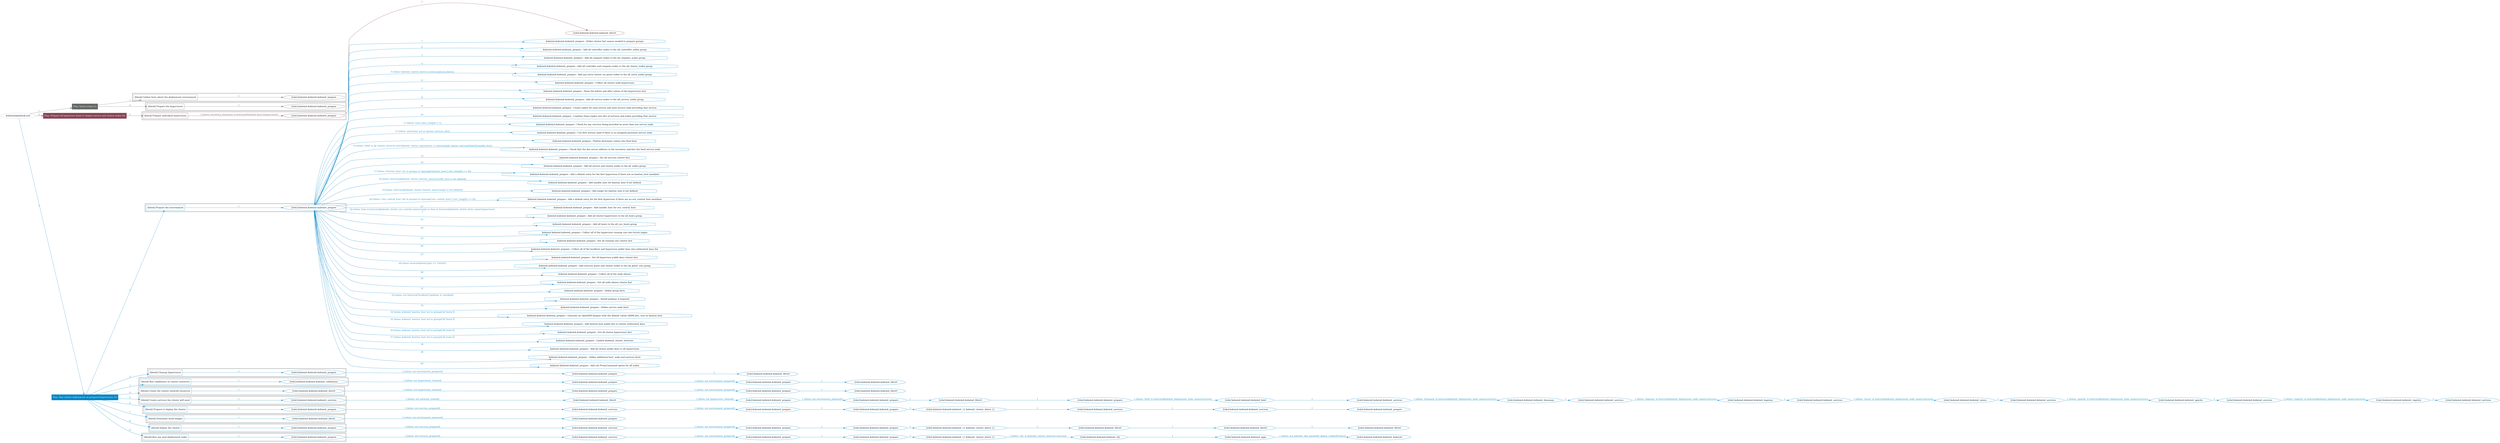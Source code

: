 digraph {
	graph [concentrate=true ordering=in rankdir=LR ratio=fill]
	edge [esep=5 sep=10]
	"kubeinit/playbook.yml" [id=root_node style=dotted]
	play_73b76b6a [label="Play: Initial setup (1)" color="#636964" fontcolor="#ffffff" id=play_73b76b6a shape=box style=filled tooltip=localhost]
	"kubeinit/playbook.yml" -> play_73b76b6a [label="1 " color="#636964" fontcolor="#636964" id=edge_16acecd1 labeltooltip="1 " tooltip="1 "]
	subgraph "kubeinit.kubeinit.kubeinit_prepare" {
		role_2f61839b [label="[role] kubeinit.kubeinit.kubeinit_prepare" color="#636964" id=role_2f61839b tooltip="kubeinit.kubeinit.kubeinit_prepare"]
	}
	subgraph "kubeinit.kubeinit.kubeinit_prepare" {
		role_3e733526 [label="[role] kubeinit.kubeinit.kubeinit_prepare" color="#636964" id=role_3e733526 tooltip="kubeinit.kubeinit.kubeinit_prepare"]
	}
	subgraph "Play: Initial setup (1)" {
		play_73b76b6a -> block_69fe0d8d [label=1 color="#636964" fontcolor="#636964" id=edge_f6500533 labeltooltip=1 tooltip=1]
		subgraph cluster_block_69fe0d8d {
			block_69fe0d8d [label="[block] Gather facts about the deployment environment" color="#636964" id=block_69fe0d8d labeltooltip="Gather facts about the deployment environment" shape=box tooltip="Gather facts about the deployment environment"]
			block_69fe0d8d -> role_2f61839b [label="1 " color="#636964" fontcolor="#636964" id=edge_cdb7c0dc labeltooltip="1 " tooltip="1 "]
		}
		play_73b76b6a -> block_75d176c7 [label=2 color="#636964" fontcolor="#636964" id=edge_4c763847 labeltooltip=2 tooltip=2]
		subgraph cluster_block_75d176c7 {
			block_75d176c7 [label="[block] Prepare the hypervisors" color="#636964" id=block_75d176c7 labeltooltip="Prepare the hypervisors" shape=box tooltip="Prepare the hypervisors"]
			block_75d176c7 -> role_3e733526 [label="1 " color="#636964" fontcolor="#636964" id=edge_236425ea labeltooltip="1 " tooltip="1 "]
		}
	}
	play_a31fc24a [label="Play: Prepare all hypervisor hosts to deploy service and cluster nodes (0)" color="#874556" fontcolor="#ffffff" id=play_a31fc24a shape=box style=filled tooltip="Play: Prepare all hypervisor hosts to deploy service and cluster nodes (0)"]
	"kubeinit/playbook.yml" -> play_a31fc24a [label="2 " color="#874556" fontcolor="#874556" id=edge_2d632c13 labeltooltip="2 " tooltip="2 "]
	subgraph "kubeinit.kubeinit.kubeinit_libvirt" {
		role_e6165d3b [label="[role] kubeinit.kubeinit.kubeinit_libvirt" color="#874556" id=role_e6165d3b tooltip="kubeinit.kubeinit.kubeinit_libvirt"]
	}
	subgraph "kubeinit.kubeinit.kubeinit_prepare" {
		role_9c945672 [label="[role] kubeinit.kubeinit.kubeinit_prepare" color="#874556" id=role_9c945672 tooltip="kubeinit.kubeinit.kubeinit_prepare"]
		role_9c945672 -> role_e6165d3b [label="1 " color="#874556" fontcolor="#874556" id=edge_d4b76ff3 labeltooltip="1 " tooltip="1 "]
	}
	subgraph "Play: Prepare all hypervisor hosts to deploy service and cluster nodes (0)" {
		play_a31fc24a -> block_17344ca9 [label=1 color="#874556" fontcolor="#874556" id=edge_82e860bd labeltooltip=1 tooltip=1]
		subgraph cluster_block_17344ca9 {
			block_17344ca9 [label="[block] Prepare individual hypervisors" color="#874556" id=block_17344ca9 labeltooltip="Prepare individual hypervisors" shape=box tooltip="Prepare individual hypervisors"]
			block_17344ca9 -> role_9c945672 [label="1 [when: inventory_hostname in hostvars['kubeinit-facts'].hypervisors]" color="#874556" fontcolor="#874556" id=edge_4dbf9029 labeltooltip="1 [when: inventory_hostname in hostvars['kubeinit-facts'].hypervisors]" tooltip="1 [when: inventory_hostname in hostvars['kubeinit-facts'].hypervisors]"]
		}
	}
	play_bbf5d39c [label="Play: Run cluster deployment on prepared hypervisors (1)" color="#0686c6" fontcolor="#ffffff" id=play_bbf5d39c shape=box style=filled tooltip=localhost]
	"kubeinit/playbook.yml" -> play_bbf5d39c [label="3 " color="#0686c6" fontcolor="#0686c6" id=edge_fc326a2b labeltooltip="3 " tooltip="3 "]
	subgraph "kubeinit.kubeinit.kubeinit_prepare" {
		role_f36d110a [label="[role] kubeinit.kubeinit.kubeinit_prepare" color="#0686c6" id=role_f36d110a tooltip="kubeinit.kubeinit.kubeinit_prepare"]
		task_db462e8d [label="kubeinit.kubeinit.kubeinit_prepare : Define cluster fact names needed to prepare groups" color="#0686c6" id=task_db462e8d shape=octagon tooltip="kubeinit.kubeinit.kubeinit_prepare : Define cluster fact names needed to prepare groups"]
		role_f36d110a -> task_db462e8d [label="1 " color="#0686c6" fontcolor="#0686c6" id=edge_c4bf84b4 labeltooltip="1 " tooltip="1 "]
		task_4a3d41e0 [label="kubeinit.kubeinit.kubeinit_prepare : Add all controller nodes to the all_controller_nodes group" color="#0686c6" id=task_4a3d41e0 shape=octagon tooltip="kubeinit.kubeinit.kubeinit_prepare : Add all controller nodes to the all_controller_nodes group"]
		role_f36d110a -> task_4a3d41e0 [label="2 " color="#0686c6" fontcolor="#0686c6" id=edge_b9a98baa labeltooltip="2 " tooltip="2 "]
		task_fcd74aa6 [label="kubeinit.kubeinit.kubeinit_prepare : Add all compute nodes to the all_compute_nodes group" color="#0686c6" id=task_fcd74aa6 shape=octagon tooltip="kubeinit.kubeinit.kubeinit_prepare : Add all compute nodes to the all_compute_nodes group"]
		role_f36d110a -> task_fcd74aa6 [label="3 " color="#0686c6" fontcolor="#0686c6" id=edge_c36bd62c labeltooltip="3 " tooltip="3 "]
		task_e6ed1ff9 [label="kubeinit.kubeinit.kubeinit_prepare : Add all controller and compute nodes to the all_cluster_nodes group" color="#0686c6" id=task_e6ed1ff9 shape=octagon tooltip="kubeinit.kubeinit.kubeinit_prepare : Add all controller and compute nodes to the all_cluster_nodes group"]
		role_f36d110a -> task_e6ed1ff9 [label="4 " color="#0686c6" fontcolor="#0686c6" id=edge_cfb8c290 labeltooltip="4 " tooltip="4 "]
		task_453f6b3c [label="kubeinit.kubeinit.kubeinit_prepare : Add any extra cluster vm guest nodes to the all_extra_nodes group" color="#0686c6" id=task_453f6b3c shape=octagon tooltip="kubeinit.kubeinit.kubeinit_prepare : Add any extra cluster vm guest nodes to the all_extra_nodes group"]
		role_f36d110a -> task_453f6b3c [label="5 [when: kubeinit_cluster_distro in hostvars[item].distro]" color="#0686c6" fontcolor="#0686c6" id=edge_2adcb3af labeltooltip="5 [when: kubeinit_cluster_distro in hostvars[item].distro]" tooltip="5 [when: kubeinit_cluster_distro in hostvars[item].distro]"]
		task_4e9d3495 [label="kubeinit.kubeinit.kubeinit_prepare : Collect all cluster node hypervisors" color="#0686c6" id=task_4e9d3495 shape=octagon tooltip="kubeinit.kubeinit.kubeinit_prepare : Collect all cluster node hypervisors"]
		role_f36d110a -> task_4e9d3495 [label="6 " color="#0686c6" fontcolor="#0686c6" id=edge_d9d7cbd7 labeltooltip="6 " tooltip="6 "]
		task_a8347701 [label="kubeinit.kubeinit.kubeinit_prepare : Show the before and after values of the hypervisors fact" color="#0686c6" id=task_a8347701 shape=octagon tooltip="kubeinit.kubeinit.kubeinit_prepare : Show the before and after values of the hypervisors fact"]
		role_f36d110a -> task_a8347701 [label="7 " color="#0686c6" fontcolor="#0686c6" id=edge_51d650f6 labeltooltip="7 " tooltip="7 "]
		task_d930dc6c [label="kubeinit.kubeinit.kubeinit_prepare : Add all service nodes to the all_service_nodes group" color="#0686c6" id=task_d930dc6c shape=octagon tooltip="kubeinit.kubeinit.kubeinit_prepare : Add all service nodes to the all_service_nodes group"]
		role_f36d110a -> task_d930dc6c [label="8 " color="#0686c6" fontcolor="#0686c6" id=edge_7598b532 labeltooltip="8 " tooltip="8 "]
		task_715a187a [label="kubeinit.kubeinit.kubeinit_prepare : Create tuples for each service and each service node providing that service" color="#0686c6" id=task_715a187a shape=octagon tooltip="kubeinit.kubeinit.kubeinit_prepare : Create tuples for each service and each service node providing that service"]
		role_f36d110a -> task_715a187a [label="9 " color="#0686c6" fontcolor="#0686c6" id=edge_c3ebcb11 labeltooltip="9 " tooltip="9 "]
		task_9abc0951 [label="kubeinit.kubeinit.kubeinit_prepare : Combine those tuples into dict of services and nodes providing that service" color="#0686c6" id=task_9abc0951 shape=octagon tooltip="kubeinit.kubeinit.kubeinit_prepare : Combine those tuples into dict of services and nodes providing that service"]
		role_f36d110a -> task_9abc0951 [label="10 " color="#0686c6" fontcolor="#0686c6" id=edge_af17bd2c labeltooltip="10 " tooltip="10 "]
		task_aed531dc [label="kubeinit.kubeinit.kubeinit_prepare : Check for any services being provided on more than one service node" color="#0686c6" id=task_aed531dc shape=octagon tooltip="kubeinit.kubeinit.kubeinit_prepare : Check for any services being provided on more than one service node"]
		role_f36d110a -> task_aed531dc [label="11 [when: item.value | length > 1]" color="#0686c6" fontcolor="#0686c6" id=edge_d688577c labeltooltip="11 [when: item.value | length > 1]" tooltip="11 [when: item.value | length > 1]"]
		task_0560bcc1 [label="kubeinit.kubeinit.kubeinit_prepare : Use first service node if there is no assigned provision service node" color="#0686c6" id=task_0560bcc1 shape=octagon tooltip="kubeinit.kubeinit.kubeinit_prepare : Use first service node if there is no assigned provision service node"]
		role_f36d110a -> task_0560bcc1 [label="12 [when: 'provision' not in cluster_services_dict]" color="#0686c6" fontcolor="#0686c6" id=edge_8b07ce57 labeltooltip="12 [when: 'provision' not in cluster_services_dict]" tooltip="12 [when: 'provision' not in cluster_services_dict]"]
		task_1756c50e [label="kubeinit.kubeinit.kubeinit_prepare : Flatten dictionary values into final form" color="#0686c6" id=task_1756c50e shape=octagon tooltip="kubeinit.kubeinit.kubeinit_prepare : Flatten dictionary values into final form"]
		role_f36d110a -> task_1756c50e [label="13 " color="#0686c6" fontcolor="#0686c6" id=edge_11256d1d labeltooltip="13 " tooltip="13 "]
		task_f5782240 [label="kubeinit.kubeinit.kubeinit_prepare : Check that the dns server address in the inventory matches the bind service node" color="#0686c6" id=task_f5782240 shape=octagon tooltip="kubeinit.kubeinit.kubeinit_prepare : Check that the dns server address in the inventory matches the bind service node"]
		role_f36d110a -> task_f5782240 [label="14 [when: 'bind' in all_cluster_services and kubeinit_cluster_nameserver != hostvars[all_cluster_services['bind']].ansible_host]" color="#0686c6" fontcolor="#0686c6" id=edge_30cdf88f labeltooltip="14 [when: 'bind' in all_cluster_services and kubeinit_cluster_nameserver != hostvars[all_cluster_services['bind']].ansible_host]" tooltip="14 [when: 'bind' in all_cluster_services and kubeinit_cluster_nameserver != hostvars[all_cluster_services['bind']].ansible_host]"]
		task_566adf22 [label="kubeinit.kubeinit.kubeinit_prepare : Set all services cluster fact" color="#0686c6" id=task_566adf22 shape=octagon tooltip="kubeinit.kubeinit.kubeinit_prepare : Set all services cluster fact"]
		role_f36d110a -> task_566adf22 [label="15 " color="#0686c6" fontcolor="#0686c6" id=edge_bd707653 labeltooltip="15 " tooltip="15 "]
		task_0419c206 [label="kubeinit.kubeinit.kubeinit_prepare : Add all service and cluster nodes to the all_nodes group" color="#0686c6" id=task_0419c206 shape=octagon tooltip="kubeinit.kubeinit.kubeinit_prepare : Add all service and cluster nodes to the all_nodes group"]
		role_f36d110a -> task_0419c206 [label="16 " color="#0686c6" fontcolor="#0686c6" id=edge_09bb5f13 labeltooltip="16 " tooltip="16 "]
		task_aa87c793 [label="kubeinit.kubeinit.kubeinit_prepare : Add a default entry for the first hypervisor if there are no bastion_host members" color="#0686c6" id=task_aa87c793 shape=octagon tooltip="kubeinit.kubeinit.kubeinit_prepare : Add a default entry for the first hypervisor if there are no bastion_host members"]
		role_f36d110a -> task_aa87c793 [label="17 [when: ('bastion_host' not in groups) or ((groups['bastion_host'] | list | length) == 0)]" color="#0686c6" fontcolor="#0686c6" id=edge_26a8fe2f labeltooltip="17 [when: ('bastion_host' not in groups) or ((groups['bastion_host'] | list | length) == 0)]" tooltip="17 [when: ('bastion_host' not in groups) or ((groups['bastion_host'] | list | length) == 0)]"]
		task_32072a87 [label="kubeinit.kubeinit.kubeinit_prepare : Add ansible_host for bastion_host if not defined" color="#0686c6" id=task_32072a87 shape=octagon tooltip="kubeinit.kubeinit.kubeinit_prepare : Add ansible_host for bastion_host if not defined"]
		role_f36d110a -> task_32072a87 [label="18 [when: hostvars[kubeinit_cluster_bastion_name].ansible_host is not defined]" color="#0686c6" fontcolor="#0686c6" id=edge_2167f1fd labeltooltip="18 [when: hostvars[kubeinit_cluster_bastion_name].ansible_host is not defined]" tooltip="18 [when: hostvars[kubeinit_cluster_bastion_name].ansible_host is not defined]"]
		task_f0c858c5 [label="kubeinit.kubeinit.kubeinit_prepare : Add target for bastion_host if not defined" color="#0686c6" id=task_f0c858c5 shape=octagon tooltip="kubeinit.kubeinit.kubeinit_prepare : Add target for bastion_host if not defined"]
		role_f36d110a -> task_f0c858c5 [label="19 [when: hostvars[kubeinit_cluster_bastion_name].target is not defined]" color="#0686c6" fontcolor="#0686c6" id=edge_0e573d65 labeltooltip="19 [when: hostvars[kubeinit_cluster_bastion_name].target is not defined]" tooltip="19 [when: hostvars[kubeinit_cluster_bastion_name].target is not defined]"]
		task_d3f008f5 [label="kubeinit.kubeinit.kubeinit_prepare : Add a default entry for the first hypervisor if there are no ovn_central_host members" color="#0686c6" id=task_d3f008f5 shape=octagon tooltip="kubeinit.kubeinit.kubeinit_prepare : Add a default entry for the first hypervisor if there are no ovn_central_host members"]
		role_f36d110a -> task_d3f008f5 [label="20 [when: ('ovn_central_host' not in groups) or ((groups['ovn_central_host'] | list | length) == 0)]" color="#0686c6" fontcolor="#0686c6" id=edge_0f39c826 labeltooltip="20 [when: ('ovn_central_host' not in groups) or ((groups['ovn_central_host'] | list | length) == 0)]" tooltip="20 [when: ('ovn_central_host' not in groups) or ((groups['ovn_central_host'] | list | length) == 0)]"]
		task_e62782cd [label="kubeinit.kubeinit.kubeinit_prepare : Add ansible_host for ovn_central_host" color="#0686c6" id=task_e62782cd shape=octagon tooltip="kubeinit.kubeinit.kubeinit_prepare : Add ansible_host for ovn_central_host"]
		role_f36d110a -> task_e62782cd [label="21 " color="#0686c6" fontcolor="#0686c6" id=edge_83aabe70 labeltooltip="21 " tooltip="21 "]
		task_541af220 [label="kubeinit.kubeinit.kubeinit_prepare : Add all cluster hypervisors to the all_hosts group" color="#0686c6" id=task_541af220 shape=octagon tooltip="kubeinit.kubeinit.kubeinit_prepare : Add all cluster hypervisors to the all_hosts group"]
		role_f36d110a -> task_541af220 [label="22 [when: item in hostvars[kubeinit_cluster_ovn_central_name].target or item in hostvars[kubeinit_cluster_facts_name].hypervisors
]" color="#0686c6" fontcolor="#0686c6" id=edge_70a4d5ef labeltooltip="22 [when: item in hostvars[kubeinit_cluster_ovn_central_name].target or item in hostvars[kubeinit_cluster_facts_name].hypervisors
]" tooltip="22 [when: item in hostvars[kubeinit_cluster_ovn_central_name].target or item in hostvars[kubeinit_cluster_facts_name].hypervisors
]"]
		task_6d2d92ff [label="kubeinit.kubeinit.kubeinit_prepare : Add all hosts to the all_ovn_hosts group" color="#0686c6" id=task_6d2d92ff shape=octagon tooltip="kubeinit.kubeinit.kubeinit_prepare : Add all hosts to the all_ovn_hosts group"]
		role_f36d110a -> task_6d2d92ff [label="23 " color="#0686c6" fontcolor="#0686c6" id=edge_08cfd0e8 labeltooltip="23 " tooltip="23 "]
		task_7bf1c5d3 [label="kubeinit.kubeinit.kubeinit_prepare : Collect all of the hypervisor running vms into hv/vm tuples" color="#0686c6" id=task_7bf1c5d3 shape=octagon tooltip="kubeinit.kubeinit.kubeinit_prepare : Collect all of the hypervisor running vms into hv/vm tuples"]
		role_f36d110a -> task_7bf1c5d3 [label="24 " color="#0686c6" fontcolor="#0686c6" id=edge_8499b5b1 labeltooltip="24 " tooltip="24 "]
		task_ee51e0c6 [label="kubeinit.kubeinit.kubeinit_prepare : Set all running vms cluster fact" color="#0686c6" id=task_ee51e0c6 shape=octagon tooltip="kubeinit.kubeinit.kubeinit_prepare : Set all running vms cluster fact"]
		role_f36d110a -> task_ee51e0c6 [label="25 " color="#0686c6" fontcolor="#0686c6" id=edge_994d4b8d labeltooltip="25 " tooltip="25 "]
		task_16e35d5e [label="kubeinit.kubeinit.kubeinit_prepare : Collect all of the localhost and hypervisor public keys into authorized_keys list" color="#0686c6" id=task_16e35d5e shape=octagon tooltip="kubeinit.kubeinit.kubeinit_prepare : Collect all of the localhost and hypervisor public keys into authorized_keys list"]
		role_f36d110a -> task_16e35d5e [label="26 " color="#0686c6" fontcolor="#0686c6" id=edge_de1ed84d labeltooltip="26 " tooltip="26 "]
		task_5b7783d5 [label="kubeinit.kubeinit.kubeinit_prepare : Set all hypervisor public keys cluster fact" color="#0686c6" id=task_5b7783d5 shape=octagon tooltip="kubeinit.kubeinit.kubeinit_prepare : Set all hypervisor public keys cluster fact"]
		role_f36d110a -> task_5b7783d5 [label="27 " color="#0686c6" fontcolor="#0686c6" id=edge_1500efba labeltooltip="27 " tooltip="27 "]
		task_cf6d2bf5 [label="kubeinit.kubeinit.kubeinit_prepare : Add services guest and cluster nodes to the all_guest_vms group" color="#0686c6" id=task_cf6d2bf5 shape=octagon tooltip="kubeinit.kubeinit.kubeinit_prepare : Add services guest and cluster nodes to the all_guest_vms group"]
		role_f36d110a -> task_cf6d2bf5 [label="28 [when: hostvars[item].type == 'virtual']" color="#0686c6" fontcolor="#0686c6" id=edge_d016f66a labeltooltip="28 [when: hostvars[item].type == 'virtual']" tooltip="28 [when: hostvars[item].type == 'virtual']"]
		task_ca65b303 [label="kubeinit.kubeinit.kubeinit_prepare : Collect all of the node aliases" color="#0686c6" id=task_ca65b303 shape=octagon tooltip="kubeinit.kubeinit.kubeinit_prepare : Collect all of the node aliases"]
		role_f36d110a -> task_ca65b303 [label="29 " color="#0686c6" fontcolor="#0686c6" id=edge_4e79b712 labeltooltip="29 " tooltip="29 "]
		task_cbc3a64f [label="kubeinit.kubeinit.kubeinit_prepare : Set all node aliases cluster fact" color="#0686c6" id=task_cbc3a64f shape=octagon tooltip="kubeinit.kubeinit.kubeinit_prepare : Set all node aliases cluster fact"]
		role_f36d110a -> task_cbc3a64f [label="30 " color="#0686c6" fontcolor="#0686c6" id=edge_a9a9acdd labeltooltip="30 " tooltip="30 "]
		task_ce9ad33e [label="kubeinit.kubeinit.kubeinit_prepare : Define group facts" color="#0686c6" id=task_ce9ad33e shape=octagon tooltip="kubeinit.kubeinit.kubeinit_prepare : Define group facts"]
		role_f36d110a -> task_ce9ad33e [label="31 " color="#0686c6" fontcolor="#0686c6" id=edge_f226e349 labeltooltip="31 " tooltip="31 "]
		task_6297601f [label="kubeinit.kubeinit.kubeinit_prepare : Install podman if required" color="#0686c6" id=task_6297601f shape=octagon tooltip="kubeinit.kubeinit.kubeinit_prepare : Install podman if required"]
		role_f36d110a -> task_6297601f [label="32 [when: not hostvars['localhost'].podman_is_installed]" color="#0686c6" fontcolor="#0686c6" id=edge_a3aa4d12 labeltooltip="32 [when: not hostvars['localhost'].podman_is_installed]" tooltip="32 [when: not hostvars['localhost'].podman_is_installed]"]
		task_dfdb4db9 [label="kubeinit.kubeinit.kubeinit_prepare : Define service node facts" color="#0686c6" id=task_dfdb4db9 shape=octagon tooltip="kubeinit.kubeinit.kubeinit_prepare : Define service node facts"]
		role_f36d110a -> task_dfdb4db9 [label="33 " color="#0686c6" fontcolor="#0686c6" id=edge_cde1b78f labeltooltip="33 " tooltip="33 "]
		task_d9f9602c [label="kubeinit.kubeinit.kubeinit_prepare : Generate an OpenSSH keypair with the default values (4096 bits, rsa) on bastion host" color="#0686c6" id=task_d9f9602c shape=octagon tooltip="kubeinit.kubeinit.kubeinit_prepare : Generate an OpenSSH keypair with the default values (4096 bits, rsa) on bastion host"]
		role_f36d110a -> task_d9f9602c [label="34 [when: kubeinit_bastion_host not in groups['all_hosts']]" color="#0686c6" fontcolor="#0686c6" id=edge_09b540db labeltooltip="34 [when: kubeinit_bastion_host not in groups['all_hosts']]" tooltip="34 [when: kubeinit_bastion_host not in groups['all_hosts']]"]
		task_8150b18a [label="kubeinit.kubeinit.kubeinit_prepare : Add bastion host public key to cluster authorized_keys" color="#0686c6" id=task_8150b18a shape=octagon tooltip="kubeinit.kubeinit.kubeinit_prepare : Add bastion host public key to cluster authorized_keys"]
		role_f36d110a -> task_8150b18a [label="35 [when: kubeinit_bastion_host not in groups['all_hosts']]" color="#0686c6" fontcolor="#0686c6" id=edge_423478de labeltooltip="35 [when: kubeinit_bastion_host not in groups['all_hosts']]" tooltip="35 [when: kubeinit_bastion_host not in groups['all_hosts']]"]
		task_cb3749cd [label="kubeinit.kubeinit.kubeinit_prepare : Set all cluster hypervisors fact" color="#0686c6" id=task_cb3749cd shape=octagon tooltip="kubeinit.kubeinit.kubeinit_prepare : Set all cluster hypervisors fact"]
		role_f36d110a -> task_cb3749cd [label="36 [when: kubeinit_bastion_host not in groups['all_hosts']]" color="#0686c6" fontcolor="#0686c6" id=edge_33fa6035 labeltooltip="36 [when: kubeinit_bastion_host not in groups['all_hosts']]" tooltip="36 [when: kubeinit_bastion_host not in groups['all_hosts']]"]
		task_8fb988e7 [label="kubeinit.kubeinit.kubeinit_prepare : Update kubeinit_cluster_hostvars" color="#0686c6" id=task_8fb988e7 shape=octagon tooltip="kubeinit.kubeinit.kubeinit_prepare : Update kubeinit_cluster_hostvars"]
		role_f36d110a -> task_8fb988e7 [label="37 [when: kubeinit_bastion_host not in groups['all_hosts']]" color="#0686c6" fontcolor="#0686c6" id=edge_9c98856e labeltooltip="37 [when: kubeinit_bastion_host not in groups['all_hosts']]" tooltip="37 [when: kubeinit_bastion_host not in groups['all_hosts']]"]
		task_a224af83 [label="kubeinit.kubeinit.kubeinit_prepare : Add all cluster public keys to all hypervisors" color="#0686c6" id=task_a224af83 shape=octagon tooltip="kubeinit.kubeinit.kubeinit_prepare : Add all cluster public keys to all hypervisors"]
		role_f36d110a -> task_a224af83 [label="38 " color="#0686c6" fontcolor="#0686c6" id=edge_9436dce3 labeltooltip="38 " tooltip="38 "]
		task_d25a13bc [label="kubeinit.kubeinit.kubeinit_prepare : Define additional host, node and services facts" color="#0686c6" id=task_d25a13bc shape=octagon tooltip="kubeinit.kubeinit.kubeinit_prepare : Define additional host, node and services facts"]
		role_f36d110a -> task_d25a13bc [label="39 " color="#0686c6" fontcolor="#0686c6" id=edge_e8d24c99 labeltooltip="39 " tooltip="39 "]
		task_53d22a1b [label="kubeinit.kubeinit.kubeinit_prepare : Add ssh ProxyCommand option for all nodes" color="#0686c6" id=task_53d22a1b shape=octagon tooltip="kubeinit.kubeinit.kubeinit_prepare : Add ssh ProxyCommand option for all nodes"]
		role_f36d110a -> task_53d22a1b [label="40 " color="#0686c6" fontcolor="#0686c6" id=edge_5f616217 labeltooltip="40 " tooltip="40 "]
	}
	subgraph "kubeinit.kubeinit.kubeinit_libvirt" {
		role_dad97e92 [label="[role] kubeinit.kubeinit.kubeinit_libvirt" color="#0686c6" id=role_dad97e92 tooltip="kubeinit.kubeinit.kubeinit_libvirt"]
	}
	subgraph "kubeinit.kubeinit.kubeinit_prepare" {
		role_8f6040a8 [label="[role] kubeinit.kubeinit.kubeinit_prepare" color="#0686c6" id=role_8f6040a8 tooltip="kubeinit.kubeinit.kubeinit_prepare"]
		role_8f6040a8 -> role_dad97e92 [label="1 " color="#0686c6" fontcolor="#0686c6" id=edge_af0339f6 labeltooltip="1 " tooltip="1 "]
	}
	subgraph "kubeinit.kubeinit.kubeinit_prepare" {
		role_10daf3ca [label="[role] kubeinit.kubeinit.kubeinit_prepare" color="#0686c6" id=role_10daf3ca tooltip="kubeinit.kubeinit.kubeinit_prepare"]
		role_10daf3ca -> role_8f6040a8 [label="1 [when: not environment_prepared]" color="#0686c6" fontcolor="#0686c6" id=edge_f932efd9 labeltooltip="1 [when: not environment_prepared]" tooltip="1 [when: not environment_prepared]"]
	}
	subgraph "kubeinit.kubeinit.kubeinit_libvirt" {
		role_568e092c [label="[role] kubeinit.kubeinit.kubeinit_libvirt" color="#0686c6" id=role_568e092c tooltip="kubeinit.kubeinit.kubeinit_libvirt"]
	}
	subgraph "kubeinit.kubeinit.kubeinit_prepare" {
		role_faa4d9ec [label="[role] kubeinit.kubeinit.kubeinit_prepare" color="#0686c6" id=role_faa4d9ec tooltip="kubeinit.kubeinit.kubeinit_prepare"]
		role_faa4d9ec -> role_568e092c [label="1 " color="#0686c6" fontcolor="#0686c6" id=edge_80ecb844 labeltooltip="1 " tooltip="1 "]
	}
	subgraph "kubeinit.kubeinit.kubeinit_prepare" {
		role_646b2566 [label="[role] kubeinit.kubeinit.kubeinit_prepare" color="#0686c6" id=role_646b2566 tooltip="kubeinit.kubeinit.kubeinit_prepare"]
		role_646b2566 -> role_faa4d9ec [label="1 [when: not environment_prepared]" color="#0686c6" fontcolor="#0686c6" id=edge_0327e27f labeltooltip="1 [when: not environment_prepared]" tooltip="1 [when: not environment_prepared]"]
	}
	subgraph "kubeinit.kubeinit.kubeinit_validations" {
		role_e6a592d8 [label="[role] kubeinit.kubeinit.kubeinit_validations" color="#0686c6" id=role_e6a592d8 tooltip="kubeinit.kubeinit.kubeinit_validations"]
		role_e6a592d8 -> role_646b2566 [label="1 [when: not hypervisors_cleaned]" color="#0686c6" fontcolor="#0686c6" id=edge_6c9d14ea labeltooltip="1 [when: not hypervisors_cleaned]" tooltip="1 [when: not hypervisors_cleaned]"]
	}
	subgraph "kubeinit.kubeinit.kubeinit_libvirt" {
		role_fb375a94 [label="[role] kubeinit.kubeinit.kubeinit_libvirt" color="#0686c6" id=role_fb375a94 tooltip="kubeinit.kubeinit.kubeinit_libvirt"]
	}
	subgraph "kubeinit.kubeinit.kubeinit_prepare" {
		role_57489363 [label="[role] kubeinit.kubeinit.kubeinit_prepare" color="#0686c6" id=role_57489363 tooltip="kubeinit.kubeinit.kubeinit_prepare"]
		role_57489363 -> role_fb375a94 [label="1 " color="#0686c6" fontcolor="#0686c6" id=edge_571b3b90 labeltooltip="1 " tooltip="1 "]
	}
	subgraph "kubeinit.kubeinit.kubeinit_prepare" {
		role_f970c502 [label="[role] kubeinit.kubeinit.kubeinit_prepare" color="#0686c6" id=role_f970c502 tooltip="kubeinit.kubeinit.kubeinit_prepare"]
		role_f970c502 -> role_57489363 [label="1 [when: not environment_prepared]" color="#0686c6" fontcolor="#0686c6" id=edge_07355967 labeltooltip="1 [when: not environment_prepared]" tooltip="1 [when: not environment_prepared]"]
	}
	subgraph "kubeinit.kubeinit.kubeinit_libvirt" {
		role_d0e44dd3 [label="[role] kubeinit.kubeinit.kubeinit_libvirt" color="#0686c6" id=role_d0e44dd3 tooltip="kubeinit.kubeinit.kubeinit_libvirt"]
		role_d0e44dd3 -> role_f970c502 [label="1 [when: not hypervisors_cleaned]" color="#0686c6" fontcolor="#0686c6" id=edge_046e026f labeltooltip="1 [when: not hypervisors_cleaned]" tooltip="1 [when: not hypervisors_cleaned]"]
	}
	subgraph "kubeinit.kubeinit.kubeinit_services" {
		role_504c41a1 [label="[role] kubeinit.kubeinit.kubeinit_services" color="#0686c6" id=role_504c41a1 tooltip="kubeinit.kubeinit.kubeinit_services"]
	}
	subgraph "kubeinit.kubeinit.kubeinit_registry" {
		role_58e7543b [label="[role] kubeinit.kubeinit.kubeinit_registry" color="#0686c6" id=role_58e7543b tooltip="kubeinit.kubeinit.kubeinit_registry"]
		role_58e7543b -> role_504c41a1 [label="1 " color="#0686c6" fontcolor="#0686c6" id=edge_153430b6 labeltooltip="1 " tooltip="1 "]
	}
	subgraph "kubeinit.kubeinit.kubeinit_services" {
		role_f8a75cdc [label="[role] kubeinit.kubeinit.kubeinit_services" color="#0686c6" id=role_f8a75cdc tooltip="kubeinit.kubeinit.kubeinit_services"]
		role_f8a75cdc -> role_58e7543b [label="1 [when: 'registry' in hostvars[kubeinit_deployment_node_name].services]" color="#0686c6" fontcolor="#0686c6" id=edge_738f2428 labeltooltip="1 [when: 'registry' in hostvars[kubeinit_deployment_node_name].services]" tooltip="1 [when: 'registry' in hostvars[kubeinit_deployment_node_name].services]"]
	}
	subgraph "kubeinit.kubeinit.kubeinit_apache" {
		role_99d13e3f [label="[role] kubeinit.kubeinit.kubeinit_apache" color="#0686c6" id=role_99d13e3f tooltip="kubeinit.kubeinit.kubeinit_apache"]
		role_99d13e3f -> role_f8a75cdc [label="1 " color="#0686c6" fontcolor="#0686c6" id=edge_a8d559ee labeltooltip="1 " tooltip="1 "]
	}
	subgraph "kubeinit.kubeinit.kubeinit_services" {
		role_e67a23af [label="[role] kubeinit.kubeinit.kubeinit_services" color="#0686c6" id=role_e67a23af tooltip="kubeinit.kubeinit.kubeinit_services"]
		role_e67a23af -> role_99d13e3f [label="1 [when: 'apache' in hostvars[kubeinit_deployment_node_name].services]" color="#0686c6" fontcolor="#0686c6" id=edge_944308d7 labeltooltip="1 [when: 'apache' in hostvars[kubeinit_deployment_node_name].services]" tooltip="1 [when: 'apache' in hostvars[kubeinit_deployment_node_name].services]"]
	}
	subgraph "kubeinit.kubeinit.kubeinit_nexus" {
		role_9a87a8f9 [label="[role] kubeinit.kubeinit.kubeinit_nexus" color="#0686c6" id=role_9a87a8f9 tooltip="kubeinit.kubeinit.kubeinit_nexus"]
		role_9a87a8f9 -> role_e67a23af [label="1 " color="#0686c6" fontcolor="#0686c6" id=edge_ff78b3b9 labeltooltip="1 " tooltip="1 "]
	}
	subgraph "kubeinit.kubeinit.kubeinit_services" {
		role_a3db34af [label="[role] kubeinit.kubeinit.kubeinit_services" color="#0686c6" id=role_a3db34af tooltip="kubeinit.kubeinit.kubeinit_services"]
		role_a3db34af -> role_9a87a8f9 [label="1 [when: 'nexus' in hostvars[kubeinit_deployment_node_name].services]" color="#0686c6" fontcolor="#0686c6" id=edge_08e4e5db labeltooltip="1 [when: 'nexus' in hostvars[kubeinit_deployment_node_name].services]" tooltip="1 [when: 'nexus' in hostvars[kubeinit_deployment_node_name].services]"]
	}
	subgraph "kubeinit.kubeinit.kubeinit_haproxy" {
		role_199adc25 [label="[role] kubeinit.kubeinit.kubeinit_haproxy" color="#0686c6" id=role_199adc25 tooltip="kubeinit.kubeinit.kubeinit_haproxy"]
		role_199adc25 -> role_a3db34af [label="1 " color="#0686c6" fontcolor="#0686c6" id=edge_52a94112 labeltooltip="1 " tooltip="1 "]
	}
	subgraph "kubeinit.kubeinit.kubeinit_services" {
		role_989a9df1 [label="[role] kubeinit.kubeinit.kubeinit_services" color="#0686c6" id=role_989a9df1 tooltip="kubeinit.kubeinit.kubeinit_services"]
		role_989a9df1 -> role_199adc25 [label="1 [when: 'haproxy' in hostvars[kubeinit_deployment_node_name].services]" color="#0686c6" fontcolor="#0686c6" id=edge_7a433b98 labeltooltip="1 [when: 'haproxy' in hostvars[kubeinit_deployment_node_name].services]" tooltip="1 [when: 'haproxy' in hostvars[kubeinit_deployment_node_name].services]"]
	}
	subgraph "kubeinit.kubeinit.kubeinit_dnsmasq" {
		role_44f14240 [label="[role] kubeinit.kubeinit.kubeinit_dnsmasq" color="#0686c6" id=role_44f14240 tooltip="kubeinit.kubeinit.kubeinit_dnsmasq"]
		role_44f14240 -> role_989a9df1 [label="1 " color="#0686c6" fontcolor="#0686c6" id=edge_53d93681 labeltooltip="1 " tooltip="1 "]
	}
	subgraph "kubeinit.kubeinit.kubeinit_services" {
		role_f96dc010 [label="[role] kubeinit.kubeinit.kubeinit_services" color="#0686c6" id=role_f96dc010 tooltip="kubeinit.kubeinit.kubeinit_services"]
		role_f96dc010 -> role_44f14240 [label="1 [when: 'dnsmasq' in hostvars[kubeinit_deployment_node_name].services]" color="#0686c6" fontcolor="#0686c6" id=edge_b85ecfa1 labeltooltip="1 [when: 'dnsmasq' in hostvars[kubeinit_deployment_node_name].services]" tooltip="1 [when: 'dnsmasq' in hostvars[kubeinit_deployment_node_name].services]"]
	}
	subgraph "kubeinit.kubeinit.kubeinit_bind" {
		role_335de70a [label="[role] kubeinit.kubeinit.kubeinit_bind" color="#0686c6" id=role_335de70a tooltip="kubeinit.kubeinit.kubeinit_bind"]
		role_335de70a -> role_f96dc010 [label="1 " color="#0686c6" fontcolor="#0686c6" id=edge_cd7793e9 labeltooltip="1 " tooltip="1 "]
	}
	subgraph "kubeinit.kubeinit.kubeinit_prepare" {
		role_ae9a6b77 [label="[role] kubeinit.kubeinit.kubeinit_prepare" color="#0686c6" id=role_ae9a6b77 tooltip="kubeinit.kubeinit.kubeinit_prepare"]
		role_ae9a6b77 -> role_335de70a [label="1 [when: 'bind' in hostvars[kubeinit_deployment_node_name].services]" color="#0686c6" fontcolor="#0686c6" id=edge_17ee54b9 labeltooltip="1 [when: 'bind' in hostvars[kubeinit_deployment_node_name].services]" tooltip="1 [when: 'bind' in hostvars[kubeinit_deployment_node_name].services]"]
	}
	subgraph "kubeinit.kubeinit.kubeinit_libvirt" {
		role_d9c352ac [label="[role] kubeinit.kubeinit.kubeinit_libvirt" color="#0686c6" id=role_d9c352ac tooltip="kubeinit.kubeinit.kubeinit_libvirt"]
		role_d9c352ac -> role_ae9a6b77 [label="1 " color="#0686c6" fontcolor="#0686c6" id=edge_d29fc047 labeltooltip="1 " tooltip="1 "]
	}
	subgraph "kubeinit.kubeinit.kubeinit_prepare" {
		role_d35908f2 [label="[role] kubeinit.kubeinit.kubeinit_prepare" color="#0686c6" id=role_d35908f2 tooltip="kubeinit.kubeinit.kubeinit_prepare"]
		role_d35908f2 -> role_d9c352ac [label="1 " color="#0686c6" fontcolor="#0686c6" id=edge_4e409437 labeltooltip="1 " tooltip="1 "]
	}
	subgraph "kubeinit.kubeinit.kubeinit_prepare" {
		role_932763ab [label="[role] kubeinit.kubeinit.kubeinit_prepare" color="#0686c6" id=role_932763ab tooltip="kubeinit.kubeinit.kubeinit_prepare"]
		role_932763ab -> role_d35908f2 [label="1 [when: not environment_prepared]" color="#0686c6" fontcolor="#0686c6" id=edge_7e601051 labeltooltip="1 [when: not environment_prepared]" tooltip="1 [when: not environment_prepared]"]
	}
	subgraph "kubeinit.kubeinit.kubeinit_libvirt" {
		role_0121fa84 [label="[role] kubeinit.kubeinit.kubeinit_libvirt" color="#0686c6" id=role_0121fa84 tooltip="kubeinit.kubeinit.kubeinit_libvirt"]
		role_0121fa84 -> role_932763ab [label="1 [when: not hypervisors_cleaned]" color="#0686c6" fontcolor="#0686c6" id=edge_e1337d16 labeltooltip="1 [when: not hypervisors_cleaned]" tooltip="1 [when: not hypervisors_cleaned]"]
	}
	subgraph "kubeinit.kubeinit.kubeinit_services" {
		role_ec9a6883 [label="[role] kubeinit.kubeinit.kubeinit_services" color="#0686c6" id=role_ec9a6883 tooltip="kubeinit.kubeinit.kubeinit_services"]
		role_ec9a6883 -> role_0121fa84 [label="1 [when: not network_created]" color="#0686c6" fontcolor="#0686c6" id=edge_390ee784 labeltooltip="1 [when: not network_created]" tooltip="1 [when: not network_created]"]
	}
	subgraph "kubeinit.kubeinit.kubeinit_prepare" {
		role_a745d91d [label="[role] kubeinit.kubeinit.kubeinit_prepare" color="#0686c6" id=role_a745d91d tooltip="kubeinit.kubeinit.kubeinit_prepare"]
	}
	subgraph "kubeinit.kubeinit.kubeinit_services" {
		role_3363cd5f [label="[role] kubeinit.kubeinit.kubeinit_services" color="#0686c6" id=role_3363cd5f tooltip="kubeinit.kubeinit.kubeinit_services"]
		role_3363cd5f -> role_a745d91d [label="1 " color="#0686c6" fontcolor="#0686c6" id=edge_983f62ee labeltooltip="1 " tooltip="1 "]
	}
	subgraph "kubeinit.kubeinit.kubeinit_services" {
		role_9692ac71 [label="[role] kubeinit.kubeinit.kubeinit_services" color="#0686c6" id=role_9692ac71 tooltip="kubeinit.kubeinit.kubeinit_services"]
		role_9692ac71 -> role_3363cd5f [label="1 " color="#0686c6" fontcolor="#0686c6" id=edge_ff4c4e73 labeltooltip="1 " tooltip="1 "]
	}
	subgraph "kubeinit.kubeinit.kubeinit_{{ kubeinit_cluster_distro }}" {
		role_2719e1a9 [label="[role] kubeinit.kubeinit.kubeinit_{{ kubeinit_cluster_distro }}" color="#0686c6" id=role_2719e1a9 tooltip="kubeinit.kubeinit.kubeinit_{{ kubeinit_cluster_distro }}"]
		role_2719e1a9 -> role_9692ac71 [label="1 " color="#0686c6" fontcolor="#0686c6" id=edge_5ae205f2 labeltooltip="1 " tooltip="1 "]
	}
	subgraph "kubeinit.kubeinit.kubeinit_prepare" {
		role_c8fae473 [label="[role] kubeinit.kubeinit.kubeinit_prepare" color="#0686c6" id=role_c8fae473 tooltip="kubeinit.kubeinit.kubeinit_prepare"]
		role_c8fae473 -> role_2719e1a9 [label="1 " color="#0686c6" fontcolor="#0686c6" id=edge_c5327475 labeltooltip="1 " tooltip="1 "]
	}
	subgraph "kubeinit.kubeinit.kubeinit_prepare" {
		role_28251123 [label="[role] kubeinit.kubeinit.kubeinit_prepare" color="#0686c6" id=role_28251123 tooltip="kubeinit.kubeinit.kubeinit_prepare"]
		role_28251123 -> role_c8fae473 [label="1 " color="#0686c6" fontcolor="#0686c6" id=edge_e62d8270 labeltooltip="1 " tooltip="1 "]
	}
	subgraph "kubeinit.kubeinit.kubeinit_services" {
		role_c9663488 [label="[role] kubeinit.kubeinit.kubeinit_services" color="#0686c6" id=role_c9663488 tooltip="kubeinit.kubeinit.kubeinit_services"]
		role_c9663488 -> role_28251123 [label="1 [when: not environment_prepared]" color="#0686c6" fontcolor="#0686c6" id=edge_5c5f5039 labeltooltip="1 [when: not environment_prepared]" tooltip="1 [when: not environment_prepared]"]
	}
	subgraph "kubeinit.kubeinit.kubeinit_prepare" {
		role_4238cec4 [label="[role] kubeinit.kubeinit.kubeinit_prepare" color="#0686c6" id=role_4238cec4 tooltip="kubeinit.kubeinit.kubeinit_prepare"]
		role_4238cec4 -> role_c9663488 [label="1 [when: not services_prepared]" color="#0686c6" fontcolor="#0686c6" id=edge_1ce966ad labeltooltip="1 [when: not services_prepared]" tooltip="1 [when: not services_prepared]"]
	}
	subgraph "kubeinit.kubeinit.kubeinit_prepare" {
		role_761ba205 [label="[role] kubeinit.kubeinit.kubeinit_prepare" color="#0686c6" id=role_761ba205 tooltip="kubeinit.kubeinit.kubeinit_prepare"]
	}
	subgraph "kubeinit.kubeinit.kubeinit_libvirt" {
		role_9cdedc76 [label="[role] kubeinit.kubeinit.kubeinit_libvirt" color="#0686c6" id=role_9cdedc76 tooltip="kubeinit.kubeinit.kubeinit_libvirt"]
		role_9cdedc76 -> role_761ba205 [label="1 [when: not environment_prepared]" color="#0686c6" fontcolor="#0686c6" id=edge_f5504d76 labeltooltip="1 [when: not environment_prepared]" tooltip="1 [when: not environment_prepared]"]
	}
	subgraph "kubeinit.kubeinit.kubeinit_libvirt" {
		role_b31e03aa [label="[role] kubeinit.kubeinit.kubeinit_libvirt" color="#0686c6" id=role_b31e03aa tooltip="kubeinit.kubeinit.kubeinit_libvirt"]
	}
	subgraph "kubeinit.kubeinit.kubeinit_libvirt" {
		role_9d8123c6 [label="[role] kubeinit.kubeinit.kubeinit_libvirt" color="#0686c6" id=role_9d8123c6 tooltip="kubeinit.kubeinit.kubeinit_libvirt"]
		role_9d8123c6 -> role_b31e03aa [label="1 " color="#0686c6" fontcolor="#0686c6" id=edge_2e167022 labeltooltip="1 " tooltip="1 "]
	}
	subgraph "kubeinit.kubeinit.kubeinit_libvirt" {
		role_f9541927 [label="[role] kubeinit.kubeinit.kubeinit_libvirt" color="#0686c6" id=role_f9541927 tooltip="kubeinit.kubeinit.kubeinit_libvirt"]
		role_f9541927 -> role_9d8123c6 [label="1 " color="#0686c6" fontcolor="#0686c6" id=edge_f68bc7e8 labeltooltip="1 " tooltip="1 "]
	}
	subgraph "kubeinit.kubeinit.kubeinit_{{ kubeinit_cluster_distro }}" {
		role_c9c78ed3 [label="[role] kubeinit.kubeinit.kubeinit_{{ kubeinit_cluster_distro }}" color="#0686c6" id=role_c9c78ed3 tooltip="kubeinit.kubeinit.kubeinit_{{ kubeinit_cluster_distro }}"]
		role_c9c78ed3 -> role_f9541927 [label="1 " color="#0686c6" fontcolor="#0686c6" id=edge_49032212 labeltooltip="1 " tooltip="1 "]
	}
	subgraph "kubeinit.kubeinit.kubeinit_prepare" {
		role_a09aefda [label="[role] kubeinit.kubeinit.kubeinit_prepare" color="#0686c6" id=role_a09aefda tooltip="kubeinit.kubeinit.kubeinit_prepare"]
		role_a09aefda -> role_c9c78ed3 [label="1 " color="#0686c6" fontcolor="#0686c6" id=edge_ffbb7800 labeltooltip="1 " tooltip="1 "]
	}
	subgraph "kubeinit.kubeinit.kubeinit_prepare" {
		role_98c7d7dc [label="[role] kubeinit.kubeinit.kubeinit_prepare" color="#0686c6" id=role_98c7d7dc tooltip="kubeinit.kubeinit.kubeinit_prepare"]
		role_98c7d7dc -> role_a09aefda [label="1 " color="#0686c6" fontcolor="#0686c6" id=edge_8b923a1b labeltooltip="1 " tooltip="1 "]
	}
	subgraph "kubeinit.kubeinit.kubeinit_services" {
		role_6fbb47fe [label="[role] kubeinit.kubeinit.kubeinit_services" color="#0686c6" id=role_6fbb47fe tooltip="kubeinit.kubeinit.kubeinit_services"]
		role_6fbb47fe -> role_98c7d7dc [label="1 [when: not environment_prepared]" color="#0686c6" fontcolor="#0686c6" id=edge_125f0741 labeltooltip="1 [when: not environment_prepared]" tooltip="1 [when: not environment_prepared]"]
	}
	subgraph "kubeinit.kubeinit.kubeinit_prepare" {
		role_90adced0 [label="[role] kubeinit.kubeinit.kubeinit_prepare" color="#0686c6" id=role_90adced0 tooltip="kubeinit.kubeinit.kubeinit_prepare"]
		role_90adced0 -> role_6fbb47fe [label="1 [when: not services_prepared]" color="#0686c6" fontcolor="#0686c6" id=edge_99970426 labeltooltip="1 [when: not services_prepared]" tooltip="1 [when: not services_prepared]"]
	}
	subgraph "kubeinit.kubeinit.kubeinit_kubevirt" {
		role_6fa99717 [label="[role] kubeinit.kubeinit.kubeinit_kubevirt" color="#0686c6" id=role_6fa99717 tooltip="kubeinit.kubeinit.kubeinit_kubevirt"]
	}
	subgraph "kubeinit.kubeinit.kubeinit_apps" {
		role_ae3170c2 [label="[role] kubeinit.kubeinit.kubeinit_apps" color="#0686c6" id=role_ae3170c2 tooltip="kubeinit.kubeinit.kubeinit_apps"]
		role_ae3170c2 -> role_6fa99717 [label="1 [when: not kubeinit_okd_openshift_deploy | default(False)]" color="#0686c6" fontcolor="#0686c6" id=edge_79205431 labeltooltip="1 [when: not kubeinit_okd_openshift_deploy | default(False)]" tooltip="1 [when: not kubeinit_okd_openshift_deploy | default(False)]"]
	}
	subgraph "kubeinit.kubeinit.kubeinit_nfs" {
		role_71278b34 [label="[role] kubeinit.kubeinit.kubeinit_nfs" color="#0686c6" id=role_71278b34 tooltip="kubeinit.kubeinit.kubeinit_nfs"]
		role_71278b34 -> role_ae3170c2 [label="1 " color="#0686c6" fontcolor="#0686c6" id=edge_5d7f15da labeltooltip="1 " tooltip="1 "]
	}
	subgraph "kubeinit.kubeinit.kubeinit_{{ kubeinit_cluster_distro }}" {
		role_258f5125 [label="[role] kubeinit.kubeinit.kubeinit_{{ kubeinit_cluster_distro }}" color="#0686c6" id=role_258f5125 tooltip="kubeinit.kubeinit.kubeinit_{{ kubeinit_cluster_distro }}"]
		role_258f5125 -> role_71278b34 [label="1 [when: 'nfs' in kubeinit_cluster_hostvars.services]" color="#0686c6" fontcolor="#0686c6" id=edge_9dc5b3bd labeltooltip="1 [when: 'nfs' in kubeinit_cluster_hostvars.services]" tooltip="1 [when: 'nfs' in kubeinit_cluster_hostvars.services]"]
	}
	subgraph "kubeinit.kubeinit.kubeinit_prepare" {
		role_a5f86fe8 [label="[role] kubeinit.kubeinit.kubeinit_prepare" color="#0686c6" id=role_a5f86fe8 tooltip="kubeinit.kubeinit.kubeinit_prepare"]
		role_a5f86fe8 -> role_258f5125 [label="1 " color="#0686c6" fontcolor="#0686c6" id=edge_74361063 labeltooltip="1 " tooltip="1 "]
	}
	subgraph "kubeinit.kubeinit.kubeinit_prepare" {
		role_5d8cd13f [label="[role] kubeinit.kubeinit.kubeinit_prepare" color="#0686c6" id=role_5d8cd13f tooltip="kubeinit.kubeinit.kubeinit_prepare"]
		role_5d8cd13f -> role_a5f86fe8 [label="1 " color="#0686c6" fontcolor="#0686c6" id=edge_6515f1aa labeltooltip="1 " tooltip="1 "]
	}
	subgraph "kubeinit.kubeinit.kubeinit_services" {
		role_5f409f96 [label="[role] kubeinit.kubeinit.kubeinit_services" color="#0686c6" id=role_5f409f96 tooltip="kubeinit.kubeinit.kubeinit_services"]
		role_5f409f96 -> role_5d8cd13f [label="1 [when: not environment_prepared]" color="#0686c6" fontcolor="#0686c6" id=edge_85dc2890 labeltooltip="1 [when: not environment_prepared]" tooltip="1 [when: not environment_prepared]"]
	}
	subgraph "kubeinit.kubeinit.kubeinit_prepare" {
		role_f9c578d5 [label="[role] kubeinit.kubeinit.kubeinit_prepare" color="#0686c6" id=role_f9c578d5 tooltip="kubeinit.kubeinit.kubeinit_prepare"]
		role_f9c578d5 -> role_5f409f96 [label="1 [when: not services_prepared]" color="#0686c6" fontcolor="#0686c6" id=edge_65e685e6 labeltooltip="1 [when: not services_prepared]" tooltip="1 [when: not services_prepared]"]
	}
	subgraph "Play: Run cluster deployment on prepared hypervisors (1)" {
		play_bbf5d39c -> block_130c21a0 [label=1 color="#0686c6" fontcolor="#0686c6" id=edge_5351a89f labeltooltip=1 tooltip=1]
		subgraph cluster_block_130c21a0 {
			block_130c21a0 [label="[block] Prepare the environment" color="#0686c6" id=block_130c21a0 labeltooltip="Prepare the environment" shape=box tooltip="Prepare the environment"]
			block_130c21a0 -> role_f36d110a [label="1 " color="#0686c6" fontcolor="#0686c6" id=edge_3c5372dd labeltooltip="1 " tooltip="1 "]
		}
		play_bbf5d39c -> block_f93bcd7a [label=2 color="#0686c6" fontcolor="#0686c6" id=edge_12f178b7 labeltooltip=2 tooltip=2]
		subgraph cluster_block_f93bcd7a {
			block_f93bcd7a [label="[block] Cleanup hypervisors" color="#0686c6" id=block_f93bcd7a labeltooltip="Cleanup hypervisors" shape=box tooltip="Cleanup hypervisors"]
			block_f93bcd7a -> role_10daf3ca [label="1 " color="#0686c6" fontcolor="#0686c6" id=edge_48fd07a0 labeltooltip="1 " tooltip="1 "]
		}
		play_bbf5d39c -> block_937b87cc [label=3 color="#0686c6" fontcolor="#0686c6" id=edge_62292362 labeltooltip=3 tooltip=3]
		subgraph cluster_block_937b87cc {
			block_937b87cc [label="[block] Run validations on cluster resources" color="#0686c6" id=block_937b87cc labeltooltip="Run validations on cluster resources" shape=box tooltip="Run validations on cluster resources"]
			block_937b87cc -> role_e6a592d8 [label="1 " color="#0686c6" fontcolor="#0686c6" id=edge_6d472802 labeltooltip="1 " tooltip="1 "]
		}
		play_bbf5d39c -> block_2b144da2 [label=4 color="#0686c6" fontcolor="#0686c6" id=edge_23445a45 labeltooltip=4 tooltip=4]
		subgraph cluster_block_2b144da2 {
			block_2b144da2 [label="[block] Create the cluster network resources" color="#0686c6" id=block_2b144da2 labeltooltip="Create the cluster network resources" shape=box tooltip="Create the cluster network resources"]
			block_2b144da2 -> role_d0e44dd3 [label="1 " color="#0686c6" fontcolor="#0686c6" id=edge_ad014c48 labeltooltip="1 " tooltip="1 "]
		}
		play_bbf5d39c -> block_ee7a6ada [label=5 color="#0686c6" fontcolor="#0686c6" id=edge_454cd421 labeltooltip=5 tooltip=5]
		subgraph cluster_block_ee7a6ada {
			block_ee7a6ada [label="[block] Create services the cluster will need" color="#0686c6" id=block_ee7a6ada labeltooltip="Create services the cluster will need" shape=box tooltip="Create services the cluster will need"]
			block_ee7a6ada -> role_ec9a6883 [label="1 " color="#0686c6" fontcolor="#0686c6" id=edge_7474f7fb labeltooltip="1 " tooltip="1 "]
		}
		play_bbf5d39c -> block_2ed33924 [label=6 color="#0686c6" fontcolor="#0686c6" id=edge_8adeb683 labeltooltip=6 tooltip=6]
		subgraph cluster_block_2ed33924 {
			block_2ed33924 [label="[block] Prepare to deploy the cluster" color="#0686c6" id=block_2ed33924 labeltooltip="Prepare to deploy the cluster" shape=box tooltip="Prepare to deploy the cluster"]
			block_2ed33924 -> role_4238cec4 [label="1 " color="#0686c6" fontcolor="#0686c6" id=edge_53807002 labeltooltip="1 " tooltip="1 "]
		}
		play_bbf5d39c -> block_7ddd3d7f [label=7 color="#0686c6" fontcolor="#0686c6" id=edge_8a65f130 labeltooltip=7 tooltip=7]
		subgraph cluster_block_7ddd3d7f {
			block_7ddd3d7f [label="[block] Download cloud images" color="#0686c6" id=block_7ddd3d7f labeltooltip="Download cloud images" shape=box tooltip="Download cloud images"]
			block_7ddd3d7f -> role_9cdedc76 [label="1 " color="#0686c6" fontcolor="#0686c6" id=edge_a128d8ea labeltooltip="1 " tooltip="1 "]
		}
		play_bbf5d39c -> block_5e5c41cf [label=8 color="#0686c6" fontcolor="#0686c6" id=edge_3ad15d8f labeltooltip=8 tooltip=8]
		subgraph cluster_block_5e5c41cf {
			block_5e5c41cf [label="[block] Deploy the cluster" color="#0686c6" id=block_5e5c41cf labeltooltip="Deploy the cluster" shape=box tooltip="Deploy the cluster"]
			block_5e5c41cf -> role_90adced0 [label="1 " color="#0686c6" fontcolor="#0686c6" id=edge_6c5b4eb6 labeltooltip="1 " tooltip="1 "]
		}
		play_bbf5d39c -> block_33945d1f [label=9 color="#0686c6" fontcolor="#0686c6" id=edge_3e4015cb labeltooltip=9 tooltip=9]
		subgraph cluster_block_33945d1f {
			block_33945d1f [label="[block] Run any post-deployment tasks" color="#0686c6" id=block_33945d1f labeltooltip="Run any post-deployment tasks" shape=box tooltip="Run any post-deployment tasks"]
			block_33945d1f -> role_f9c578d5 [label="1 " color="#0686c6" fontcolor="#0686c6" id=edge_05d8861f labeltooltip="1 " tooltip="1 "]
		}
	}
}
